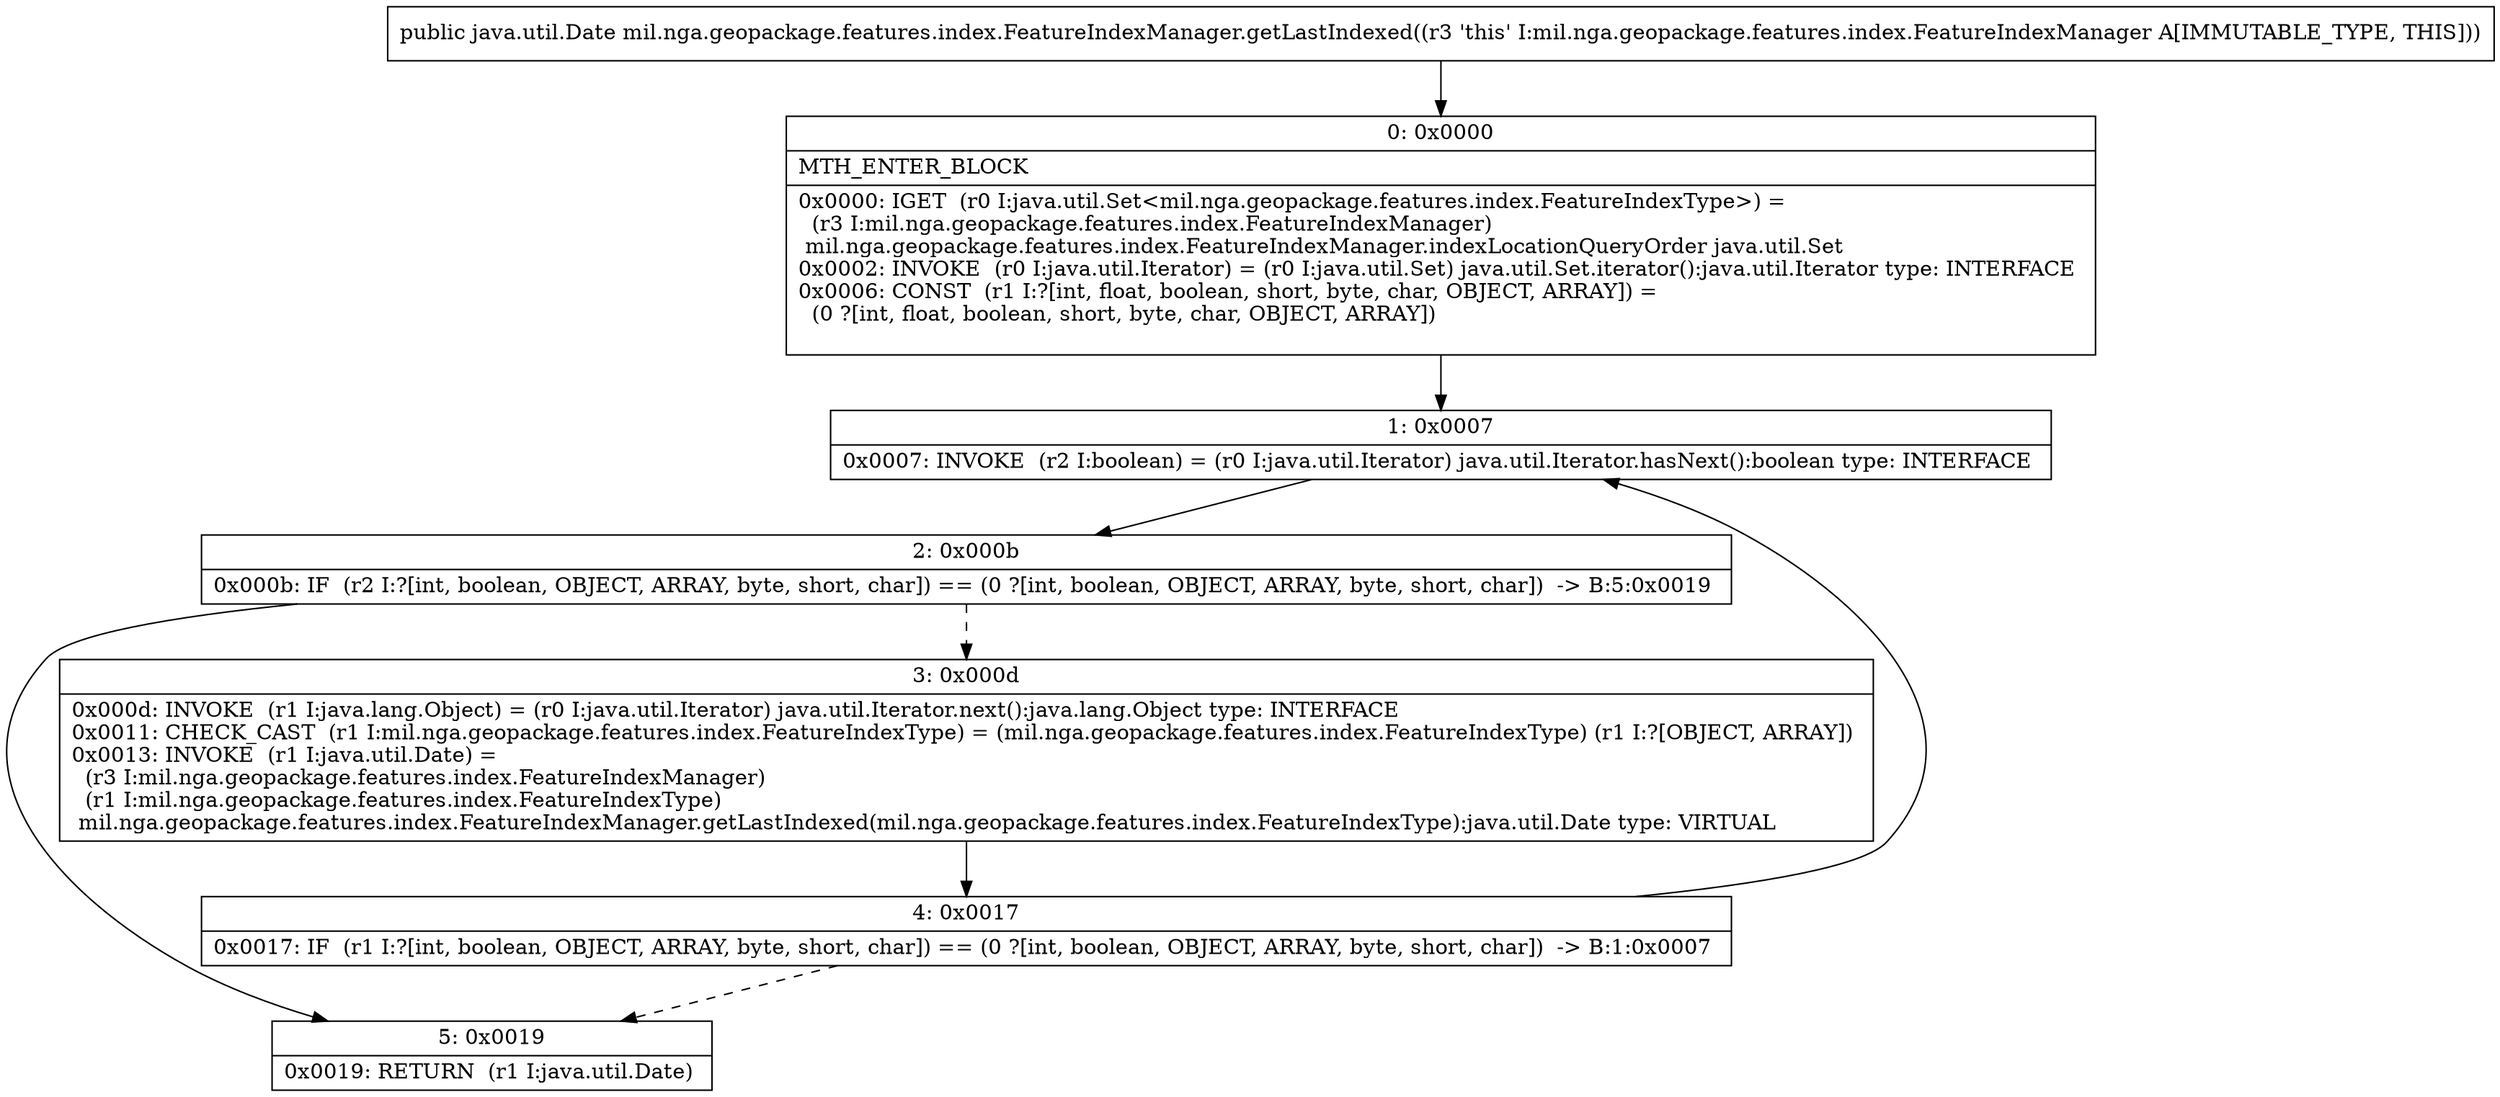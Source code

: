 digraph "CFG formil.nga.geopackage.features.index.FeatureIndexManager.getLastIndexed()Ljava\/util\/Date;" {
Node_0 [shape=record,label="{0\:\ 0x0000|MTH_ENTER_BLOCK\l|0x0000: IGET  (r0 I:java.util.Set\<mil.nga.geopackage.features.index.FeatureIndexType\>) = \l  (r3 I:mil.nga.geopackage.features.index.FeatureIndexManager)\l mil.nga.geopackage.features.index.FeatureIndexManager.indexLocationQueryOrder java.util.Set \l0x0002: INVOKE  (r0 I:java.util.Iterator) = (r0 I:java.util.Set) java.util.Set.iterator():java.util.Iterator type: INTERFACE \l0x0006: CONST  (r1 I:?[int, float, boolean, short, byte, char, OBJECT, ARRAY]) = \l  (0 ?[int, float, boolean, short, byte, char, OBJECT, ARRAY])\l \l}"];
Node_1 [shape=record,label="{1\:\ 0x0007|0x0007: INVOKE  (r2 I:boolean) = (r0 I:java.util.Iterator) java.util.Iterator.hasNext():boolean type: INTERFACE \l}"];
Node_2 [shape=record,label="{2\:\ 0x000b|0x000b: IF  (r2 I:?[int, boolean, OBJECT, ARRAY, byte, short, char]) == (0 ?[int, boolean, OBJECT, ARRAY, byte, short, char])  \-\> B:5:0x0019 \l}"];
Node_3 [shape=record,label="{3\:\ 0x000d|0x000d: INVOKE  (r1 I:java.lang.Object) = (r0 I:java.util.Iterator) java.util.Iterator.next():java.lang.Object type: INTERFACE \l0x0011: CHECK_CAST  (r1 I:mil.nga.geopackage.features.index.FeatureIndexType) = (mil.nga.geopackage.features.index.FeatureIndexType) (r1 I:?[OBJECT, ARRAY]) \l0x0013: INVOKE  (r1 I:java.util.Date) = \l  (r3 I:mil.nga.geopackage.features.index.FeatureIndexManager)\l  (r1 I:mil.nga.geopackage.features.index.FeatureIndexType)\l mil.nga.geopackage.features.index.FeatureIndexManager.getLastIndexed(mil.nga.geopackage.features.index.FeatureIndexType):java.util.Date type: VIRTUAL \l}"];
Node_4 [shape=record,label="{4\:\ 0x0017|0x0017: IF  (r1 I:?[int, boolean, OBJECT, ARRAY, byte, short, char]) == (0 ?[int, boolean, OBJECT, ARRAY, byte, short, char])  \-\> B:1:0x0007 \l}"];
Node_5 [shape=record,label="{5\:\ 0x0019|0x0019: RETURN  (r1 I:java.util.Date) \l}"];
MethodNode[shape=record,label="{public java.util.Date mil.nga.geopackage.features.index.FeatureIndexManager.getLastIndexed((r3 'this' I:mil.nga.geopackage.features.index.FeatureIndexManager A[IMMUTABLE_TYPE, THIS])) }"];
MethodNode -> Node_0;
Node_0 -> Node_1;
Node_1 -> Node_2;
Node_2 -> Node_3[style=dashed];
Node_2 -> Node_5;
Node_3 -> Node_4;
Node_4 -> Node_1;
Node_4 -> Node_5[style=dashed];
}

